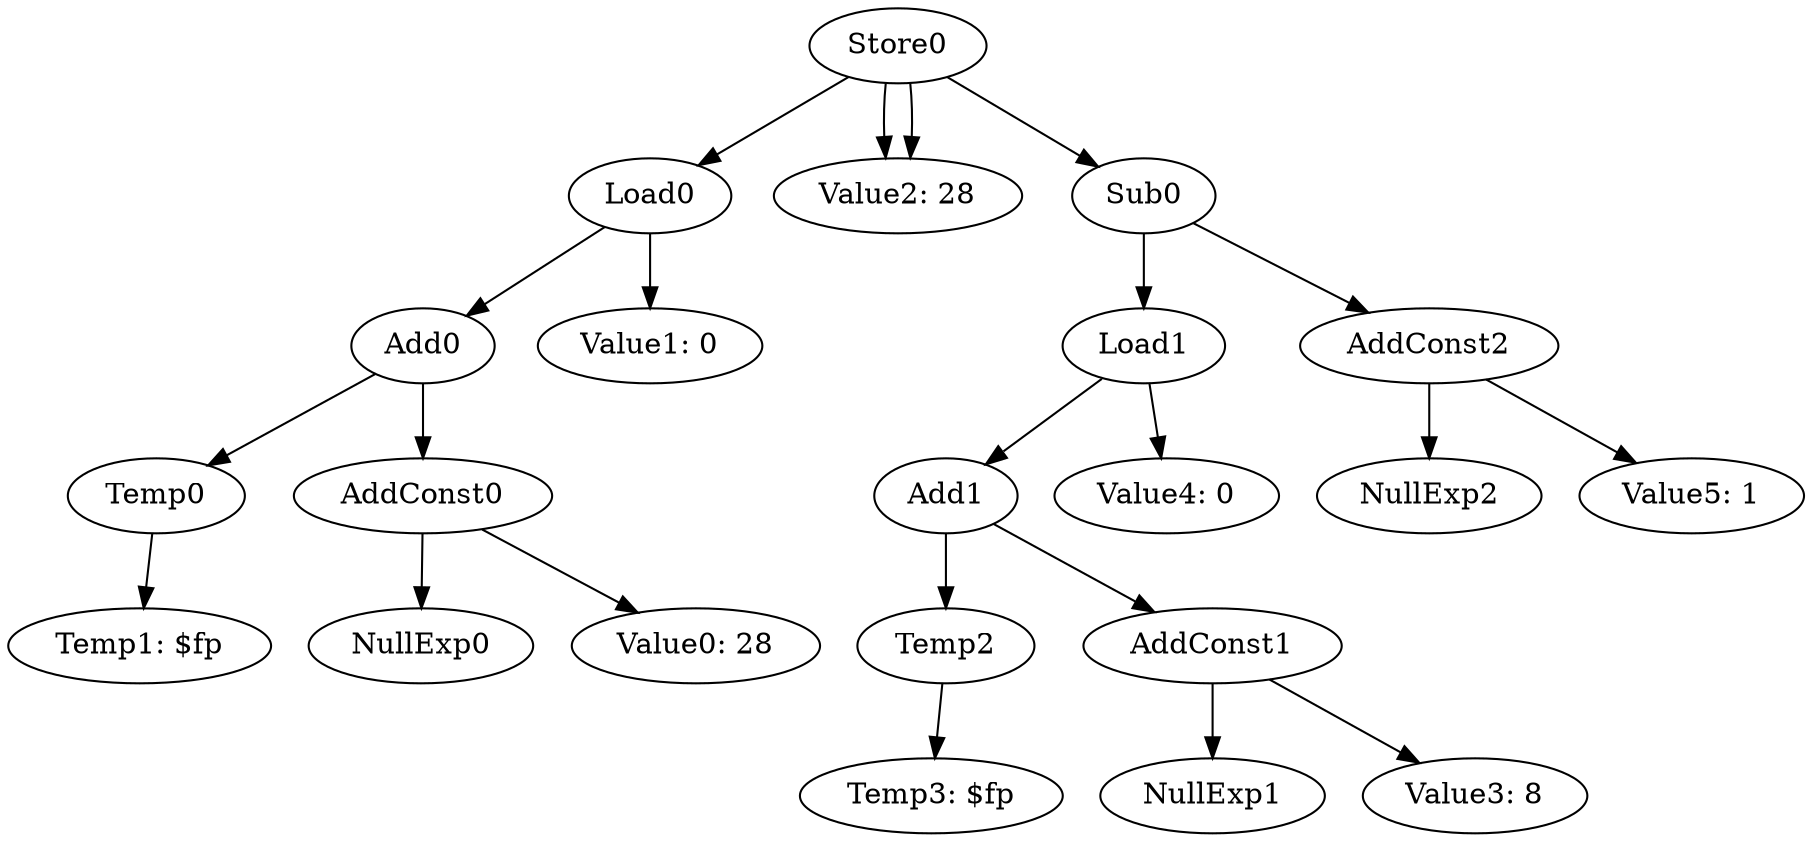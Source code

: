digraph {
	ordering = out;
	AddConst2 -> NullExp2;
	AddConst2 -> "Value5: 1";
	AddConst0 -> NullExp0;
	AddConst0 -> "Value0: 28";
	Add0 -> Temp0;
	Add0 -> AddConst0;
	Temp0 -> "Temp1: $fp";
	Load1 -> Add1;
	Load1 -> "Value4: 0";
	Temp2 -> "Temp3: $fp";
	Store0 -> Load0;
	Store0 -> "Value2: 28";
	Store0 -> Sub0;
	Store0 -> "Value2: 28";
	Add1 -> Temp2;
	Add1 -> AddConst1;
	AddConst1 -> NullExp1;
	AddConst1 -> "Value3: 8";
	Load0 -> Add0;
	Load0 -> "Value1: 0";
	Sub0 -> Load1;
	Sub0 -> AddConst2;
}

